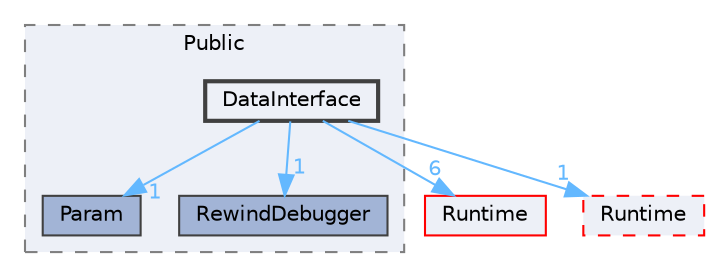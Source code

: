 digraph "DataInterface"
{
 // INTERACTIVE_SVG=YES
 // LATEX_PDF_SIZE
  bgcolor="transparent";
  edge [fontname=Helvetica,fontsize=10,labelfontname=Helvetica,labelfontsize=10];
  node [fontname=Helvetica,fontsize=10,shape=box,height=0.2,width=0.4];
  compound=true
  subgraph clusterdir_d648a13db9274bdc4841efe443a96b2c {
    graph [ bgcolor="#edf0f7", pencolor="grey50", label="Public", fontname=Helvetica,fontsize=10 style="filled,dashed", URL="dir_d648a13db9274bdc4841efe443a96b2c.html",tooltip=""]
  dir_80a2ca12b0838b75b102c60a0834a1ab [label="Param", fillcolor="#a2b4d6", color="grey25", style="filled", URL="dir_80a2ca12b0838b75b102c60a0834a1ab.html",tooltip=""];
  dir_a8fd2b63ed3d53c95a5aa27a745cf635 [label="RewindDebugger", fillcolor="#a2b4d6", color="grey25", style="filled", URL="dir_a8fd2b63ed3d53c95a5aa27a745cf635.html",tooltip=""];
  dir_3f80247802bc814695c874a49f678ea4 [label="DataInterface", fillcolor="#edf0f7", color="grey25", style="filled,bold", URL="dir_3f80247802bc814695c874a49f678ea4.html",tooltip=""];
  }
  dir_7536b172fbd480bfd146a1b1acd6856b [label="Runtime", fillcolor="#edf0f7", color="red", style="filled", URL="dir_7536b172fbd480bfd146a1b1acd6856b.html",tooltip=""];
  dir_a60e1ce30f7313164a0e11a69cddad56 [label="Runtime", fillcolor="#edf0f7", color="red", style="filled,dashed", URL="dir_a60e1ce30f7313164a0e11a69cddad56.html",tooltip=""];
  dir_3f80247802bc814695c874a49f678ea4->dir_7536b172fbd480bfd146a1b1acd6856b [headlabel="6", labeldistance=1.5 headhref="dir_000291_000984.html" href="dir_000291_000984.html" color="steelblue1" fontcolor="steelblue1"];
  dir_3f80247802bc814695c874a49f678ea4->dir_80a2ca12b0838b75b102c60a0834a1ab [headlabel="1", labeldistance=1.5 headhref="dir_000291_000717.html" href="dir_000291_000717.html" color="steelblue1" fontcolor="steelblue1"];
  dir_3f80247802bc814695c874a49f678ea4->dir_a60e1ce30f7313164a0e11a69cddad56 [headlabel="1", labeldistance=1.5 headhref="dir_000291_000983.html" href="dir_000291_000983.html" color="steelblue1" fontcolor="steelblue1"];
  dir_3f80247802bc814695c874a49f678ea4->dir_a8fd2b63ed3d53c95a5aa27a745cf635 [headlabel="1", labeldistance=1.5 headhref="dir_000291_000965.html" href="dir_000291_000965.html" color="steelblue1" fontcolor="steelblue1"];
}
